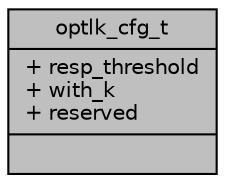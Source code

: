 digraph "optlk_cfg_t"
{
 // INTERACTIVE_SVG=YES
 // LATEX_PDF_SIZE
  bgcolor="transparent";
  edge [fontname="Helvetica",fontsize="10",labelfontname="Helvetica",labelfontsize="10"];
  node [fontname="Helvetica",fontsize="10",shape=record];
  Node1 [label="{optlk_cfg_t\n|+ resp_threshold\l+ with_k\l+ reserved\l|}",height=0.2,width=0.4,color="black", fillcolor="grey75", style="filled", fontcolor="black",tooltip="The configuration of LK optical flow algorithm."];
}
